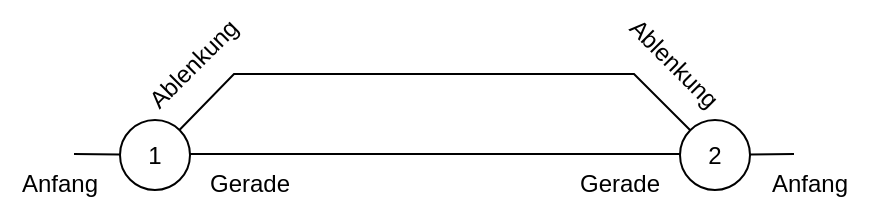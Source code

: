 <mxfile version="24.0.1" type="github">
  <diagram name="Page-1" id="6gWPEMETjJz6Jln8jHfX">
    <mxGraphModel dx="2058" dy="1103" grid="1" gridSize="10" guides="1" tooltips="1" connect="1" arrows="1" fold="1" page="1" pageScale="1" pageWidth="850" pageHeight="1100" math="0" shadow="0">
      <root>
        <mxCell id="0" />
        <mxCell id="1" parent="0" />
        <mxCell id="sM3u0f4Afnb12L3-TfQ_-1" value="" style="endArrow=none;html=1;rounded=0;" edge="1" parent="1">
          <mxGeometry width="50" height="50" relative="1" as="geometry">
            <mxPoint x="98" y="80" as="sourcePoint" />
            <mxPoint x="343" y="80" as="targetPoint" />
          </mxGeometry>
        </mxCell>
        <mxCell id="sM3u0f4Afnb12L3-TfQ_-2" value="" style="endArrow=none;html=1;rounded=0;" edge="1" parent="1" source="sM3u0f4Afnb12L3-TfQ_-6" target="sM3u0f4Afnb12L3-TfQ_-7">
          <mxGeometry width="50" height="50" relative="1" as="geometry">
            <mxPoint x="100" y="60" as="sourcePoint" />
            <mxPoint x="340" y="60" as="targetPoint" />
            <Array as="points">
              <mxPoint x="120" y="40" />
              <mxPoint x="320" y="40" />
            </Array>
          </mxGeometry>
        </mxCell>
        <mxCell id="sM3u0f4Afnb12L3-TfQ_-3" value="" style="endArrow=none;html=1;rounded=0;" edge="1" parent="1" target="sM3u0f4Afnb12L3-TfQ_-6">
          <mxGeometry width="50" height="50" relative="1" as="geometry">
            <mxPoint x="40" y="80" as="sourcePoint" />
            <mxPoint x="40" y="80" as="targetPoint" />
          </mxGeometry>
        </mxCell>
        <mxCell id="sM3u0f4Afnb12L3-TfQ_-4" value="" style="endArrow=none;html=1;rounded=0;" edge="1" parent="1" source="sM3u0f4Afnb12L3-TfQ_-7">
          <mxGeometry width="50" height="50" relative="1" as="geometry">
            <mxPoint x="410" y="78" as="sourcePoint" />
            <mxPoint x="400" y="80" as="targetPoint" />
          </mxGeometry>
        </mxCell>
        <mxCell id="sM3u0f4Afnb12L3-TfQ_-6" value="1" style="ellipse;whiteSpace=wrap;html=1;aspect=fixed;" vertex="1" parent="1">
          <mxGeometry x="63" y="63" width="35" height="35" as="geometry" />
        </mxCell>
        <mxCell id="sM3u0f4Afnb12L3-TfQ_-7" value="2" style="ellipse;whiteSpace=wrap;html=1;aspect=fixed;" vertex="1" parent="1">
          <mxGeometry x="343" y="63" width="35" height="35" as="geometry" />
        </mxCell>
        <mxCell id="sM3u0f4Afnb12L3-TfQ_-10" value="Anfang" style="text;html=1;align=center;verticalAlign=middle;whiteSpace=wrap;rounded=0;" vertex="1" parent="1">
          <mxGeometry x="3" y="80" width="60" height="30" as="geometry" />
        </mxCell>
        <mxCell id="sM3u0f4Afnb12L3-TfQ_-11" value="Ablenkung" style="text;html=1;align=center;verticalAlign=middle;whiteSpace=wrap;rounded=0;rotation=-45;" vertex="1" parent="1">
          <mxGeometry x="70" y="20" width="60" height="30" as="geometry" />
        </mxCell>
        <mxCell id="sM3u0f4Afnb12L3-TfQ_-12" value="Gerade" style="text;html=1;align=center;verticalAlign=middle;whiteSpace=wrap;rounded=0;" vertex="1" parent="1">
          <mxGeometry x="98" y="80" width="60" height="30" as="geometry" />
        </mxCell>
        <mxCell id="sM3u0f4Afnb12L3-TfQ_-13" value="Gerade" style="text;html=1;align=center;verticalAlign=middle;whiteSpace=wrap;rounded=0;" vertex="1" parent="1">
          <mxGeometry x="283" y="80" width="60" height="30" as="geometry" />
        </mxCell>
        <mxCell id="sM3u0f4Afnb12L3-TfQ_-14" value="Anfang" style="text;html=1;align=center;verticalAlign=middle;whiteSpace=wrap;rounded=0;" vertex="1" parent="1">
          <mxGeometry x="378" y="80" width="60" height="30" as="geometry" />
        </mxCell>
        <mxCell id="sM3u0f4Afnb12L3-TfQ_-15" value="Ablenkung" style="text;html=1;align=center;verticalAlign=middle;whiteSpace=wrap;rounded=0;rotation=45;" vertex="1" parent="1">
          <mxGeometry x="310" y="20" width="60" height="30" as="geometry" />
        </mxCell>
      </root>
    </mxGraphModel>
  </diagram>
</mxfile>
